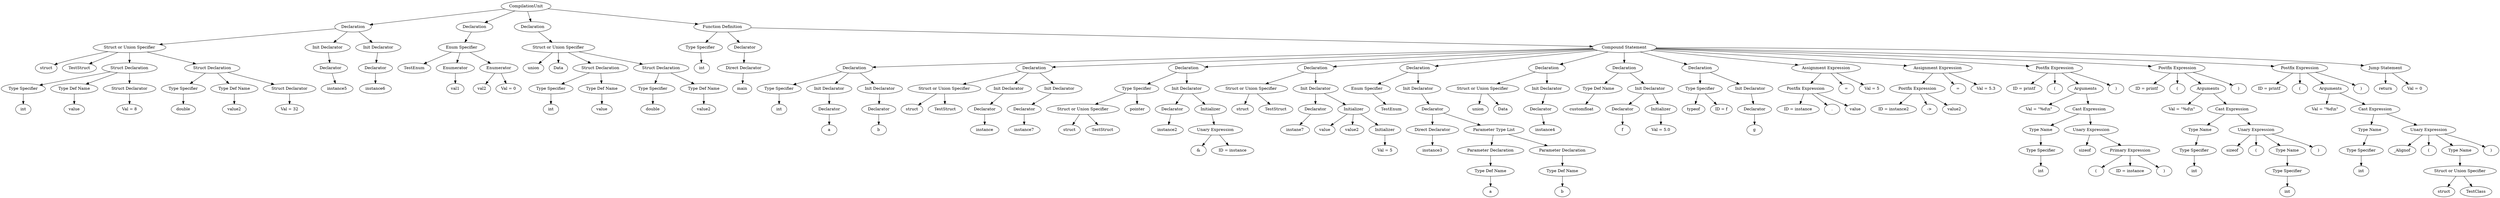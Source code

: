 digraph G {
		Q0[label="CompilationUnit"];
		Q0 -> Q1
		Q1[label="Declaration"];
		Q1 -> Q2
		Q2[label="Struct or Union Specifier"];
		Q2 -> Q3
		Q3[label="struct"];
		Q2 -> Q4
		Q4[label="TestStruct"];
		Q2 -> Q5
		Q5[label="Struct Declaration"];
		Q5 -> Q6
		Q6[label="Type Specifier"];
		Q6 -> Q7
		Q7[label="int"];
		Q5 -> Q8
		Q8[label="Type Def Name"];
		Q8 -> Q9
		Q9[label="value"];
		Q5 -> Q10
		Q10[label="Struct Declarator"];
		Q10 -> Q11
		Q11[label="Val = 8"];
		Q2 -> Q12
		Q12[label="Struct Declaration"];
		Q12 -> Q13
		Q13[label="Type Specifier"];
		Q13 -> Q14
		Q14[label="double"];
		Q12 -> Q15
		Q15[label="Type Def Name"];
		Q15 -> Q16
		Q16[label="value2"];
		Q12 -> Q17
		Q17[label="Struct Declarator"];
		Q17 -> Q18
		Q18[label="Val = 32"];
		Q1 -> Q19
		Q19[label="Init Declarator"];
		Q19 -> Q20
		Q20[label="Declarator"];
		Q20 -> Q21
		Q21[label="instance5"];
		Q1 -> Q22
		Q22[label="Init Declarator"];
		Q22 -> Q23
		Q23[label="Declarator"];
		Q23 -> Q24
		Q24[label="instance6"];
		Q0 -> Q25
		Q25[label="Declaration"];
		Q25 -> Q26
		Q26[label="Enum Specifier"];
		Q26 -> Q27
		Q27[label="TestEnum"];
		Q26 -> Q28
		Q28[label="Enumerator"];
		Q28 -> Q29
		Q29[label="val1"];
		Q26 -> Q30
		Q30[label="Enumerator"];
		Q30 -> Q31
		Q31[label="val2"];
		Q30 -> Q32
		Q32[label="Val = 0"];
		Q0 -> Q33
		Q33[label="Declaration"];
		Q33 -> Q34
		Q34[label="Struct or Union Specifier"];
		Q34 -> Q35
		Q35[label="union"];
		Q34 -> Q36
		Q36[label="Data"];
		Q34 -> Q37
		Q37[label="Struct Declaration"];
		Q37 -> Q38
		Q38[label="Type Specifier"];
		Q38 -> Q39
		Q39[label="int"];
		Q37 -> Q40
		Q40[label="Type Def Name"];
		Q40 -> Q41
		Q41[label="value"];
		Q34 -> Q42
		Q42[label="Struct Declaration"];
		Q42 -> Q43
		Q43[label="Type Specifier"];
		Q43 -> Q44
		Q44[label="double"];
		Q42 -> Q45
		Q45[label="Type Def Name"];
		Q45 -> Q46
		Q46[label="value2"];
		Q0 -> Q47
		Q47[label="Function Definition"];
		Q47 -> Q48
		Q48[label="Type Specifier"];
		Q48 -> Q49
		Q49[label="int"];
		Q47 -> Q50
		Q50[label="Declarator"];
		Q50 -> Q51
		Q51[label="Direct Declarator"];
		Q51 -> Q52
		Q52[label="main"];
		Q47 -> Q53
		Q53[label="Compound Statement"];
		Q53 -> Q54
		Q54[label="Declaration"];
		Q54 -> Q55
		Q55[label="Type Specifier"];
		Q55 -> Q56
		Q56[label="int"];
		Q54 -> Q57
		Q57[label="Init Declarator"];
		Q57 -> Q58
		Q58[label="Declarator"];
		Q58 -> Q59
		Q59[label="a"];
		Q54 -> Q60
		Q60[label="Init Declarator"];
		Q60 -> Q61
		Q61[label="Declarator"];
		Q61 -> Q62
		Q62[label="b"];
		Q53 -> Q63
		Q63[label="Declaration"];
		Q63 -> Q64
		Q64[label="Struct or Union Specifier"];
		Q64 -> Q65
		Q65[label="struct"];
		Q64 -> Q66
		Q66[label="TestStruct"];
		Q63 -> Q67
		Q67[label="Init Declarator"];
		Q67 -> Q68
		Q68[label="Declarator"];
		Q68 -> Q69
		Q69[label="instance"];
		Q63 -> Q70
		Q70[label="Init Declarator"];
		Q70 -> Q71
		Q71[label="Declarator"];
		Q71 -> Q72
		Q72[label="instance7"];
		Q53 -> Q73
		Q73[label="Declaration"];
		Q73 -> Q74
		Q74[label="Type Specifier"];
		Q74 -> Q75
		Q75[label="Struct or Union Specifier"];
		Q75 -> Q76
		Q76[label="struct"];
		Q75 -> Q77
		Q77[label="TestStruct"];
		Q74 -> Q78
		Q78[label="pointer"];
		Q73 -> Q79
		Q79[label="Init Declarator"];
		Q79 -> Q80
		Q80[label="Declarator"];
		Q80 -> Q81
		Q81[label="instance2"];
		Q79 -> Q82
		Q82[label="Initializer"];
		Q82 -> Q83
		Q83[label="Unary Expression"];
		Q83 -> Q84
		Q84[label="&"];
		Q83 -> Q85
		Q85[label="ID = instance"];
		Q53 -> Q86
		Q86[label="Declaration"];
		Q86 -> Q87
		Q87[label="Struct or Union Specifier"];
		Q87 -> Q88
		Q88[label="struct"];
		Q87 -> Q89
		Q89[label="TestStruct"];
		Q86 -> Q90
		Q90[label="Init Declarator"];
		Q90 -> Q91
		Q91[label="Declarator"];
		Q91 -> Q92
		Q92[label="instane7"];
		Q90 -> Q93
		Q93[label="Initializer"];
		Q93 -> Q94
		Q94[label="value"];
		Q93 -> Q95
		Q95[label="value2"];
		Q93 -> Q96
		Q96[label="Initializer"];
		Q96 -> Q97
		Q97[label="Val = 5"];
		Q53 -> Q98
		Q98[label="Declaration"];
		Q98 -> Q99
		Q99[label="Enum Specifier"];
		Q99 -> Q100
		Q100[label="TestEnum"];
		Q98 -> Q101
		Q101[label="Init Declarator"];
		Q101 -> Q102
		Q102[label="Declarator"];
		Q102 -> Q103
		Q103[label="Direct Declarator"];
		Q103 -> Q104
		Q104[label="instance3"];
		Q102 -> Q105
		Q105[label="Parameter Type List"];
		Q105 -> Q106
		Q106[label="Parameter Declaration"];
		Q106 -> Q107
		Q107[label="Type Def Name"];
		Q107 -> Q108
		Q108[label="a"];
		Q105 -> Q109
		Q109[label="Parameter Declaration"];
		Q109 -> Q110
		Q110[label="Type Def Name"];
		Q110 -> Q111
		Q111[label="b"];
		Q53 -> Q112
		Q112[label="Declaration"];
		Q112 -> Q113
		Q113[label="Struct or Union Specifier"];
		Q113 -> Q114
		Q114[label="union"];
		Q113 -> Q115
		Q115[label="Data"];
		Q112 -> Q116
		Q116[label="Init Declarator"];
		Q116 -> Q117
		Q117[label="Declarator"];
		Q117 -> Q118
		Q118[label="instance4"];
		Q53 -> Q119
		Q119[label="Declaration"];
		Q119 -> Q120
		Q120[label="Type Def Name"];
		Q120 -> Q121
		Q121[label="customfloat"];
		Q119 -> Q122
		Q122[label="Init Declarator"];
		Q122 -> Q123
		Q123[label="Declarator"];
		Q123 -> Q124
		Q124[label="f"];
		Q122 -> Q125
		Q125[label="Initializer"];
		Q125 -> Q126
		Q126[label="Val = 5.0"];
		Q53 -> Q127
		Q127[label="Declaration"];
		Q127 -> Q128
		Q128[label="Type Specifier"];
		Q128 -> Q129
		Q129[label="typeof"];
		Q128 -> Q130
		Q130[label="ID = f"];
		Q127 -> Q131
		Q131[label="Init Declarator"];
		Q131 -> Q132
		Q132[label="Declarator"];
		Q132 -> Q133
		Q133[label="g"];
		Q53 -> Q134
		Q134[label="Assignment Expression"];
		Q134 -> Q135
		Q135[label="Postfix Expression"];
		Q135 -> Q136
		Q136[label="ID = instance"];
		Q135 -> Q137
		Q137[label="."];
		Q135 -> Q138
		Q138[label="value"];
		Q134 -> Q139
		Q139[label="="];
		Q134 -> Q140
		Q140[label="Val = 5"];
		Q53 -> Q141
		Q141[label="Assignment Expression"];
		Q141 -> Q142
		Q142[label="Postfix Expression"];
		Q142 -> Q143
		Q143[label="ID = instance2"];
		Q142 -> Q144
		Q144[label="->"];
		Q142 -> Q145
		Q145[label="value2"];
		Q141 -> Q146
		Q146[label="="];
		Q141 -> Q147
		Q147[label="Val = 5.3"];
		Q53 -> Q148
		Q148[label="Postfix Expression"];
		Q148 -> Q149
		Q149[label="ID = printf"];
		Q148 -> Q150
		Q150[label="("];
		Q148 -> Q151
		Q151[label="Arguments"];
		Q151 -> Q152
		Q152[label="Val = \"%d\\n\""];
		Q151 -> Q153
		Q153[label="Cast Expression"];
		Q153 -> Q154
		Q154[label="Type Name"];
		Q154 -> Q155
		Q155[label="Type Specifier"];
		Q155 -> Q156
		Q156[label="int"];
		Q153 -> Q157
		Q157[label="Unary Expression"];
		Q157 -> Q158
		Q158[label="sizeof"];
		Q157 -> Q159
		Q159[label="Primary Expression"];
		Q159 -> Q160
		Q160[label="("];
		Q159 -> Q161
		Q161[label="ID = instance"];
		Q159 -> Q162
		Q162[label=")"];
		Q148 -> Q163
		Q163[label=")"];
		Q53 -> Q164
		Q164[label="Postfix Expression"];
		Q164 -> Q165
		Q165[label="ID = printf"];
		Q164 -> Q166
		Q166[label="("];
		Q164 -> Q167
		Q167[label="Arguments"];
		Q167 -> Q168
		Q168[label="Val = \"%d\\n\""];
		Q167 -> Q169
		Q169[label="Cast Expression"];
		Q169 -> Q170
		Q170[label="Type Name"];
		Q170 -> Q171
		Q171[label="Type Specifier"];
		Q171 -> Q172
		Q172[label="int"];
		Q169 -> Q173
		Q173[label="Unary Expression"];
		Q173 -> Q174
		Q174[label="sizeof"];
		Q173 -> Q175
		Q175[label="("];
		Q173 -> Q176
		Q176[label="Type Name"];
		Q176 -> Q177
		Q177[label="Type Specifier"];
		Q177 -> Q178
		Q178[label="int"];
		Q173 -> Q179
		Q179[label=")"];
		Q164 -> Q180
		Q180[label=")"];
		Q53 -> Q181
		Q181[label="Postfix Expression"];
		Q181 -> Q182
		Q182[label="ID = printf"];
		Q181 -> Q183
		Q183[label="("];
		Q181 -> Q184
		Q184[label="Arguments"];
		Q184 -> Q185
		Q185[label="Val = \"%d\\n\""];
		Q184 -> Q186
		Q186[label="Cast Expression"];
		Q186 -> Q187
		Q187[label="Type Name"];
		Q187 -> Q188
		Q188[label="Type Specifier"];
		Q188 -> Q189
		Q189[label="int"];
		Q186 -> Q190
		Q190[label="Unary Expression"];
		Q190 -> Q191
		Q191[label="_Alignof"];
		Q190 -> Q192
		Q192[label="("];
		Q190 -> Q193
		Q193[label="Type Name"];
		Q193 -> Q194
		Q194[label="Struct or Union Specifier"];
		Q194 -> Q195
		Q195[label="struct"];
		Q194 -> Q196
		Q196[label="TestClass"];
		Q190 -> Q197
		Q197[label=")"];
		Q181 -> Q198
		Q198[label=")"];
		Q53 -> Q199
		Q199[label="Jump Statement"];
		Q199 -> Q200
		Q200[label="return"];
		Q199 -> Q201
		Q201[label="Val = 0"];
		
}